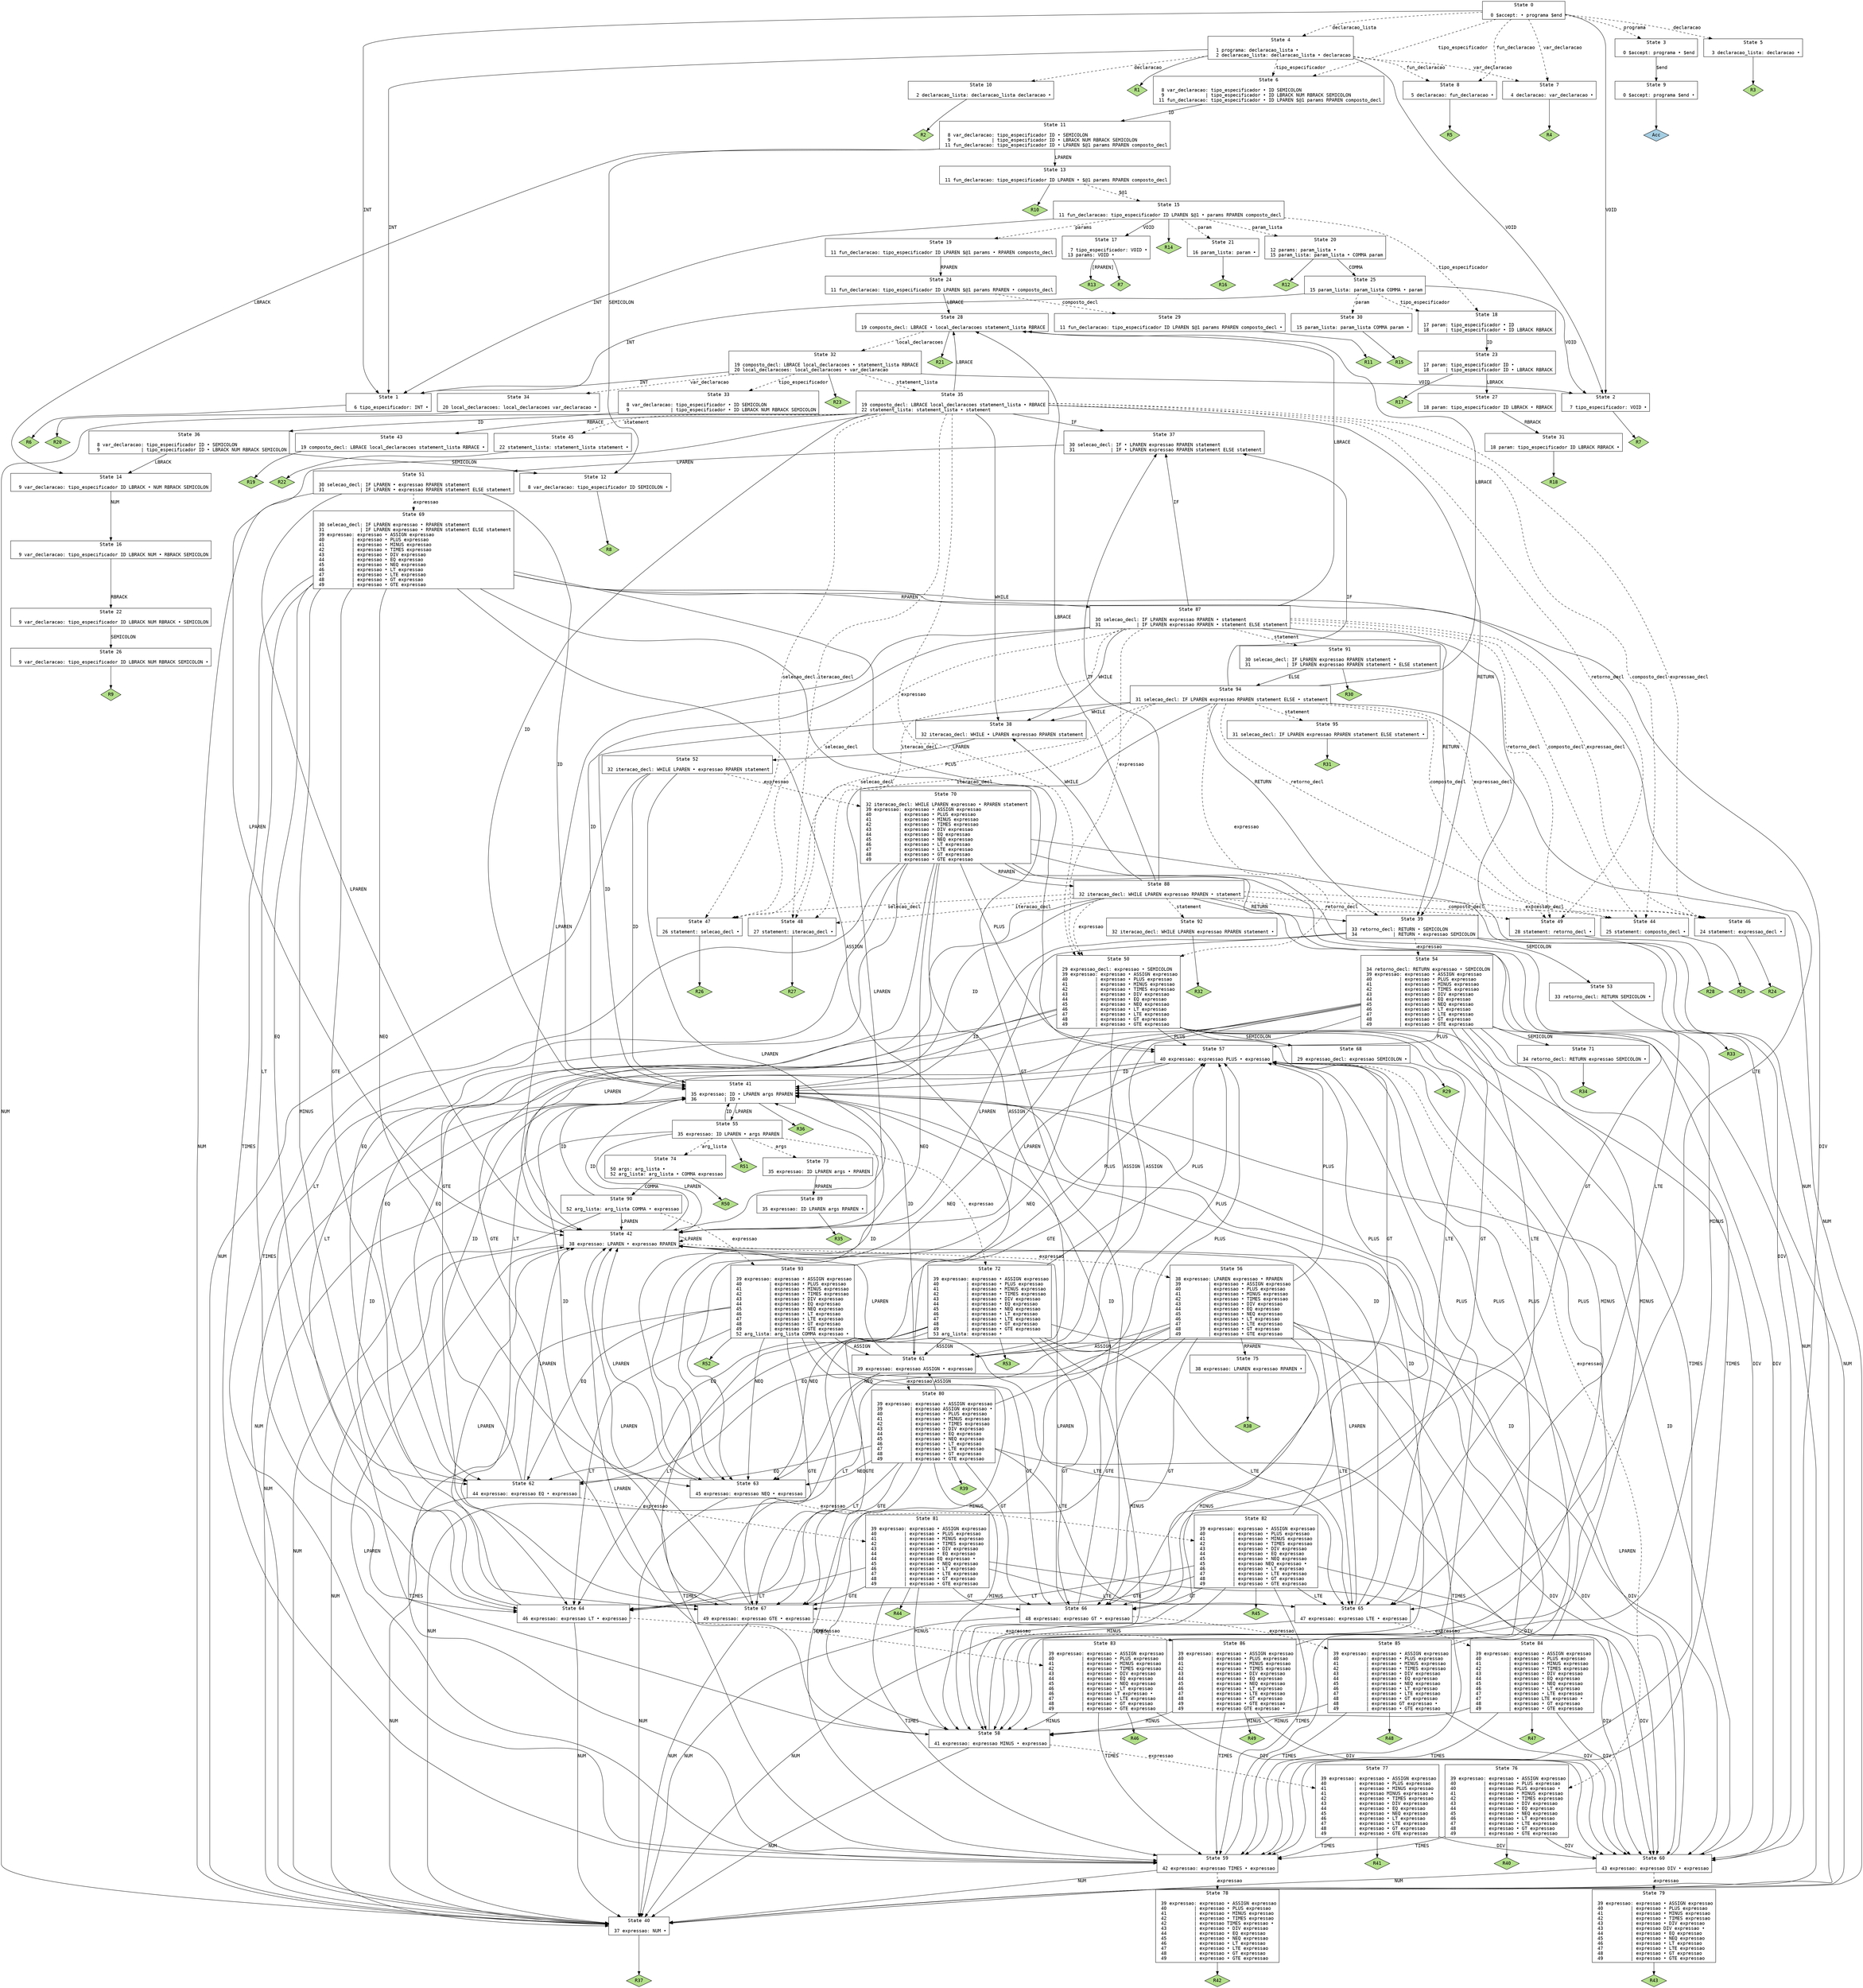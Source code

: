 // Generated by GNU Bison 3.8.2.
// Report bugs to <bug-bison@gnu.org>.
// Home page: <https://www.gnu.org/software/bison/>.

digraph "parser/parser.y"
{
  node [fontname = courier, shape = box, colorscheme = paired6]
  edge [fontname = courier]

  0 [label="State 0\n\l  0 $accept: • programa $end\l"]
  0 -> 1 [style=solid label="INT"]
  0 -> 2 [style=solid label="VOID"]
  0 -> 3 [style=dashed label="programa"]
  0 -> 4 [style=dashed label="declaracao_lista"]
  0 -> 5 [style=dashed label="declaracao"]
  0 -> 6 [style=dashed label="tipo_especificador"]
  0 -> 7 [style=dashed label="var_declaracao"]
  0 -> 8 [style=dashed label="fun_declaracao"]
  1 [label="State 1\n\l  6 tipo_especificador: INT •\l"]
  1 -> "1R6" [style=solid]
 "1R6" [label="R6", fillcolor=3, shape=diamond, style=filled]
  2 [label="State 2\n\l  7 tipo_especificador: VOID •\l"]
  2 -> "2R7" [style=solid]
 "2R7" [label="R7", fillcolor=3, shape=diamond, style=filled]
  3 [label="State 3\n\l  0 $accept: programa • $end\l"]
  3 -> 9 [style=solid label="$end"]
  4 [label="State 4\n\l  1 programa: declaracao_lista •\l  2 declaracao_lista: declaracao_lista • declaracao\l"]
  4 -> 1 [style=solid label="INT"]
  4 -> 2 [style=solid label="VOID"]
  4 -> 10 [style=dashed label="declaracao"]
  4 -> 6 [style=dashed label="tipo_especificador"]
  4 -> 7 [style=dashed label="var_declaracao"]
  4 -> 8 [style=dashed label="fun_declaracao"]
  4 -> "4R1" [style=solid]
 "4R1" [label="R1", fillcolor=3, shape=diamond, style=filled]
  5 [label="State 5\n\l  3 declaracao_lista: declaracao •\l"]
  5 -> "5R3" [style=solid]
 "5R3" [label="R3", fillcolor=3, shape=diamond, style=filled]
  6 [label="State 6\n\l  8 var_declaracao: tipo_especificador • ID SEMICOLON\l  9               | tipo_especificador • ID LBRACK NUM RBRACK SEMICOLON\l 11 fun_declaracao: tipo_especificador • ID LPAREN $@1 params RPAREN composto_decl\l"]
  6 -> 11 [style=solid label="ID"]
  7 [label="State 7\n\l  4 declaracao: var_declaracao •\l"]
  7 -> "7R4" [style=solid]
 "7R4" [label="R4", fillcolor=3, shape=diamond, style=filled]
  8 [label="State 8\n\l  5 declaracao: fun_declaracao •\l"]
  8 -> "8R5" [style=solid]
 "8R5" [label="R5", fillcolor=3, shape=diamond, style=filled]
  9 [label="State 9\n\l  0 $accept: programa $end •\l"]
  9 -> "9R0" [style=solid]
 "9R0" [label="Acc", fillcolor=1, shape=diamond, style=filled]
  10 [label="State 10\n\l  2 declaracao_lista: declaracao_lista declaracao •\l"]
  10 -> "10R2" [style=solid]
 "10R2" [label="R2", fillcolor=3, shape=diamond, style=filled]
  11 [label="State 11\n\l  8 var_declaracao: tipo_especificador ID • SEMICOLON\l  9               | tipo_especificador ID • LBRACK NUM RBRACK SEMICOLON\l 11 fun_declaracao: tipo_especificador ID • LPAREN $@1 params RPAREN composto_decl\l"]
  11 -> 12 [style=solid label="SEMICOLON"]
  11 -> 13 [style=solid label="LPAREN"]
  11 -> 14 [style=solid label="LBRACK"]
  12 [label="State 12\n\l  8 var_declaracao: tipo_especificador ID SEMICOLON •\l"]
  12 -> "12R8" [style=solid]
 "12R8" [label="R8", fillcolor=3, shape=diamond, style=filled]
  13 [label="State 13\n\l 11 fun_declaracao: tipo_especificador ID LPAREN • $@1 params RPAREN composto_decl\l"]
  13 -> 15 [style=dashed label="$@1"]
  13 -> "13R10" [style=solid]
 "13R10" [label="R10", fillcolor=3, shape=diamond, style=filled]
  14 [label="State 14\n\l  9 var_declaracao: tipo_especificador ID LBRACK • NUM RBRACK SEMICOLON\l"]
  14 -> 16 [style=solid label="NUM"]
  15 [label="State 15\n\l 11 fun_declaracao: tipo_especificador ID LPAREN $@1 • params RPAREN composto_decl\l"]
  15 -> 1 [style=solid label="INT"]
  15 -> 17 [style=solid label="VOID"]
  15 -> 18 [style=dashed label="tipo_especificador"]
  15 -> 19 [style=dashed label="params"]
  15 -> 20 [style=dashed label="param_lista"]
  15 -> 21 [style=dashed label="param"]
  15 -> "15R14" [style=solid]
 "15R14" [label="R14", fillcolor=3, shape=diamond, style=filled]
  16 [label="State 16\n\l  9 var_declaracao: tipo_especificador ID LBRACK NUM • RBRACK SEMICOLON\l"]
  16 -> 22 [style=solid label="RBRACK"]
  17 [label="State 17\n\l  7 tipo_especificador: VOID •\l 13 params: VOID •\l"]
  17 -> "17R7" [style=solid]
 "17R7" [label="R7", fillcolor=3, shape=diamond, style=filled]
  17 -> "17R13" [label="[RPAREN]", style=solid]
 "17R13" [label="R13", fillcolor=3, shape=diamond, style=filled]
  18 [label="State 18\n\l 17 param: tipo_especificador • ID\l 18      | tipo_especificador • ID LBRACK RBRACK\l"]
  18 -> 23 [style=solid label="ID"]
  19 [label="State 19\n\l 11 fun_declaracao: tipo_especificador ID LPAREN $@1 params • RPAREN composto_decl\l"]
  19 -> 24 [style=solid label="RPAREN"]
  20 [label="State 20\n\l 12 params: param_lista •\l 15 param_lista: param_lista • COMMA param\l"]
  20 -> 25 [style=solid label="COMMA"]
  20 -> "20R12" [style=solid]
 "20R12" [label="R12", fillcolor=3, shape=diamond, style=filled]
  21 [label="State 21\n\l 16 param_lista: param •\l"]
  21 -> "21R16" [style=solid]
 "21R16" [label="R16", fillcolor=3, shape=diamond, style=filled]
  22 [label="State 22\n\l  9 var_declaracao: tipo_especificador ID LBRACK NUM RBRACK • SEMICOLON\l"]
  22 -> 26 [style=solid label="SEMICOLON"]
  23 [label="State 23\n\l 17 param: tipo_especificador ID •\l 18      | tipo_especificador ID • LBRACK RBRACK\l"]
  23 -> 27 [style=solid label="LBRACK"]
  23 -> "23R17" [style=solid]
 "23R17" [label="R17", fillcolor=3, shape=diamond, style=filled]
  24 [label="State 24\n\l 11 fun_declaracao: tipo_especificador ID LPAREN $@1 params RPAREN • composto_decl\l"]
  24 -> 28 [style=solid label="LBRACE"]
  24 -> 29 [style=dashed label="composto_decl"]
  25 [label="State 25\n\l 15 param_lista: param_lista COMMA • param\l"]
  25 -> 1 [style=solid label="INT"]
  25 -> 2 [style=solid label="VOID"]
  25 -> 18 [style=dashed label="tipo_especificador"]
  25 -> 30 [style=dashed label="param"]
  26 [label="State 26\n\l  9 var_declaracao: tipo_especificador ID LBRACK NUM RBRACK SEMICOLON •\l"]
  26 -> "26R9" [style=solid]
 "26R9" [label="R9", fillcolor=3, shape=diamond, style=filled]
  27 [label="State 27\n\l 18 param: tipo_especificador ID LBRACK • RBRACK\l"]
  27 -> 31 [style=solid label="RBRACK"]
  28 [label="State 28\n\l 19 composto_decl: LBRACE • local_declaracoes statement_lista RBRACE\l"]
  28 -> 32 [style=dashed label="local_declaracoes"]
  28 -> "28R21" [style=solid]
 "28R21" [label="R21", fillcolor=3, shape=diamond, style=filled]
  29 [label="State 29\n\l 11 fun_declaracao: tipo_especificador ID LPAREN $@1 params RPAREN composto_decl •\l"]
  29 -> "29R11" [style=solid]
 "29R11" [label="R11", fillcolor=3, shape=diamond, style=filled]
  30 [label="State 30\n\l 15 param_lista: param_lista COMMA param •\l"]
  30 -> "30R15" [style=solid]
 "30R15" [label="R15", fillcolor=3, shape=diamond, style=filled]
  31 [label="State 31\n\l 18 param: tipo_especificador ID LBRACK RBRACK •\l"]
  31 -> "31R18" [style=solid]
 "31R18" [label="R18", fillcolor=3, shape=diamond, style=filled]
  32 [label="State 32\n\l 19 composto_decl: LBRACE local_declaracoes • statement_lista RBRACE\l 20 local_declaracoes: local_declaracoes • var_declaracao\l"]
  32 -> 1 [style=solid label="INT"]
  32 -> 2 [style=solid label="VOID"]
  32 -> 33 [style=dashed label="tipo_especificador"]
  32 -> 34 [style=dashed label="var_declaracao"]
  32 -> 35 [style=dashed label="statement_lista"]
  32 -> "32R23" [style=solid]
 "32R23" [label="R23", fillcolor=3, shape=diamond, style=filled]
  33 [label="State 33\n\l  8 var_declaracao: tipo_especificador • ID SEMICOLON\l  9               | tipo_especificador • ID LBRACK NUM RBRACK SEMICOLON\l"]
  33 -> 36 [style=solid label="ID"]
  34 [label="State 34\n\l 20 local_declaracoes: local_declaracoes var_declaracao •\l"]
  34 -> "34R20" [style=solid]
 "34R20" [label="R20", fillcolor=3, shape=diamond, style=filled]
  35 [label="State 35\n\l 19 composto_decl: LBRACE local_declaracoes statement_lista • RBRACE\l 22 statement_lista: statement_lista • statement\l"]
  35 -> 37 [style=solid label="IF"]
  35 -> 38 [style=solid label="WHILE"]
  35 -> 39 [style=solid label="RETURN"]
  35 -> 40 [style=solid label="NUM"]
  35 -> 41 [style=solid label="ID"]
  35 -> 42 [style=solid label="LPAREN"]
  35 -> 28 [style=solid label="LBRACE"]
  35 -> 43 [style=solid label="RBRACE"]
  35 -> 44 [style=dashed label="composto_decl"]
  35 -> 45 [style=dashed label="statement"]
  35 -> 46 [style=dashed label="expressao_decl"]
  35 -> 47 [style=dashed label="selecao_decl"]
  35 -> 48 [style=dashed label="iteracao_decl"]
  35 -> 49 [style=dashed label="retorno_decl"]
  35 -> 50 [style=dashed label="expressao"]
  36 [label="State 36\n\l  8 var_declaracao: tipo_especificador ID • SEMICOLON\l  9               | tipo_especificador ID • LBRACK NUM RBRACK SEMICOLON\l"]
  36 -> 12 [style=solid label="SEMICOLON"]
  36 -> 14 [style=solid label="LBRACK"]
  37 [label="State 37\n\l 30 selecao_decl: IF • LPAREN expressao RPAREN statement\l 31             | IF • LPAREN expressao RPAREN statement ELSE statement\l"]
  37 -> 51 [style=solid label="LPAREN"]
  38 [label="State 38\n\l 32 iteracao_decl: WHILE • LPAREN expressao RPAREN statement\l"]
  38 -> 52 [style=solid label="LPAREN"]
  39 [label="State 39\n\l 33 retorno_decl: RETURN • SEMICOLON\l 34             | RETURN • expressao SEMICOLON\l"]
  39 -> 40 [style=solid label="NUM"]
  39 -> 41 [style=solid label="ID"]
  39 -> 53 [style=solid label="SEMICOLON"]
  39 -> 42 [style=solid label="LPAREN"]
  39 -> 54 [style=dashed label="expressao"]
  40 [label="State 40\n\l 37 expressao: NUM •\l"]
  40 -> "40R37" [style=solid]
 "40R37" [label="R37", fillcolor=3, shape=diamond, style=filled]
  41 [label="State 41\n\l 35 expressao: ID • LPAREN args RPAREN\l 36          | ID •\l"]
  41 -> 55 [style=solid label="LPAREN"]
  41 -> "41R36" [style=solid]
 "41R36" [label="R36", fillcolor=3, shape=diamond, style=filled]
  42 [label="State 42\n\l 38 expressao: LPAREN • expressao RPAREN\l"]
  42 -> 40 [style=solid label="NUM"]
  42 -> 41 [style=solid label="ID"]
  42 -> 42 [style=solid label="LPAREN"]
  42 -> 56 [style=dashed label="expressao"]
  43 [label="State 43\n\l 19 composto_decl: LBRACE local_declaracoes statement_lista RBRACE •\l"]
  43 -> "43R19" [style=solid]
 "43R19" [label="R19", fillcolor=3, shape=diamond, style=filled]
  44 [label="State 44\n\l 25 statement: composto_decl •\l"]
  44 -> "44R25" [style=solid]
 "44R25" [label="R25", fillcolor=3, shape=diamond, style=filled]
  45 [label="State 45\n\l 22 statement_lista: statement_lista statement •\l"]
  45 -> "45R22" [style=solid]
 "45R22" [label="R22", fillcolor=3, shape=diamond, style=filled]
  46 [label="State 46\n\l 24 statement: expressao_decl •\l"]
  46 -> "46R24" [style=solid]
 "46R24" [label="R24", fillcolor=3, shape=diamond, style=filled]
  47 [label="State 47\n\l 26 statement: selecao_decl •\l"]
  47 -> "47R26" [style=solid]
 "47R26" [label="R26", fillcolor=3, shape=diamond, style=filled]
  48 [label="State 48\n\l 27 statement: iteracao_decl •\l"]
  48 -> "48R27" [style=solid]
 "48R27" [label="R27", fillcolor=3, shape=diamond, style=filled]
  49 [label="State 49\n\l 28 statement: retorno_decl •\l"]
  49 -> "49R28" [style=solid]
 "49R28" [label="R28", fillcolor=3, shape=diamond, style=filled]
  50 [label="State 50\n\l 29 expressao_decl: expressao • SEMICOLON\l 39 expressao: expressao • ASSIGN expressao\l 40          | expressao • PLUS expressao\l 41          | expressao • MINUS expressao\l 42          | expressao • TIMES expressao\l 43          | expressao • DIV expressao\l 44          | expressao • EQ expressao\l 45          | expressao • NEQ expressao\l 46          | expressao • LT expressao\l 47          | expressao • LTE expressao\l 48          | expressao • GT expressao\l 49          | expressao • GTE expressao\l"]
  50 -> 57 [style=solid label="PLUS"]
  50 -> 58 [style=solid label="MINUS"]
  50 -> 59 [style=solid label="TIMES"]
  50 -> 60 [style=solid label="DIV"]
  50 -> 61 [style=solid label="ASSIGN"]
  50 -> 62 [style=solid label="EQ"]
  50 -> 63 [style=solid label="NEQ"]
  50 -> 64 [style=solid label="LT"]
  50 -> 65 [style=solid label="LTE"]
  50 -> 66 [style=solid label="GT"]
  50 -> 67 [style=solid label="GTE"]
  50 -> 68 [style=solid label="SEMICOLON"]
  51 [label="State 51\n\l 30 selecao_decl: IF LPAREN • expressao RPAREN statement\l 31             | IF LPAREN • expressao RPAREN statement ELSE statement\l"]
  51 -> 40 [style=solid label="NUM"]
  51 -> 41 [style=solid label="ID"]
  51 -> 42 [style=solid label="LPAREN"]
  51 -> 69 [style=dashed label="expressao"]
  52 [label="State 52\n\l 32 iteracao_decl: WHILE LPAREN • expressao RPAREN statement\l"]
  52 -> 40 [style=solid label="NUM"]
  52 -> 41 [style=solid label="ID"]
  52 -> 42 [style=solid label="LPAREN"]
  52 -> 70 [style=dashed label="expressao"]
  53 [label="State 53\n\l 33 retorno_decl: RETURN SEMICOLON •\l"]
  53 -> "53R33" [style=solid]
 "53R33" [label="R33", fillcolor=3, shape=diamond, style=filled]
  54 [label="State 54\n\l 34 retorno_decl: RETURN expressao • SEMICOLON\l 39 expressao: expressao • ASSIGN expressao\l 40          | expressao • PLUS expressao\l 41          | expressao • MINUS expressao\l 42          | expressao • TIMES expressao\l 43          | expressao • DIV expressao\l 44          | expressao • EQ expressao\l 45          | expressao • NEQ expressao\l 46          | expressao • LT expressao\l 47          | expressao • LTE expressao\l 48          | expressao • GT expressao\l 49          | expressao • GTE expressao\l"]
  54 -> 57 [style=solid label="PLUS"]
  54 -> 58 [style=solid label="MINUS"]
  54 -> 59 [style=solid label="TIMES"]
  54 -> 60 [style=solid label="DIV"]
  54 -> 61 [style=solid label="ASSIGN"]
  54 -> 62 [style=solid label="EQ"]
  54 -> 63 [style=solid label="NEQ"]
  54 -> 64 [style=solid label="LT"]
  54 -> 65 [style=solid label="LTE"]
  54 -> 66 [style=solid label="GT"]
  54 -> 67 [style=solid label="GTE"]
  54 -> 71 [style=solid label="SEMICOLON"]
  55 [label="State 55\n\l 35 expressao: ID LPAREN • args RPAREN\l"]
  55 -> 40 [style=solid label="NUM"]
  55 -> 41 [style=solid label="ID"]
  55 -> 42 [style=solid label="LPAREN"]
  55 -> 72 [style=dashed label="expressao"]
  55 -> 73 [style=dashed label="args"]
  55 -> 74 [style=dashed label="arg_lista"]
  55 -> "55R51" [style=solid]
 "55R51" [label="R51", fillcolor=3, shape=diamond, style=filled]
  56 [label="State 56\n\l 38 expressao: LPAREN expressao • RPAREN\l 39          | expressao • ASSIGN expressao\l 40          | expressao • PLUS expressao\l 41          | expressao • MINUS expressao\l 42          | expressao • TIMES expressao\l 43          | expressao • DIV expressao\l 44          | expressao • EQ expressao\l 45          | expressao • NEQ expressao\l 46          | expressao • LT expressao\l 47          | expressao • LTE expressao\l 48          | expressao • GT expressao\l 49          | expressao • GTE expressao\l"]
  56 -> 57 [style=solid label="PLUS"]
  56 -> 58 [style=solid label="MINUS"]
  56 -> 59 [style=solid label="TIMES"]
  56 -> 60 [style=solid label="DIV"]
  56 -> 61 [style=solid label="ASSIGN"]
  56 -> 62 [style=solid label="EQ"]
  56 -> 63 [style=solid label="NEQ"]
  56 -> 64 [style=solid label="LT"]
  56 -> 65 [style=solid label="LTE"]
  56 -> 66 [style=solid label="GT"]
  56 -> 67 [style=solid label="GTE"]
  56 -> 75 [style=solid label="RPAREN"]
  57 [label="State 57\n\l 40 expressao: expressao PLUS • expressao\l"]
  57 -> 40 [style=solid label="NUM"]
  57 -> 41 [style=solid label="ID"]
  57 -> 42 [style=solid label="LPAREN"]
  57 -> 76 [style=dashed label="expressao"]
  58 [label="State 58\n\l 41 expressao: expressao MINUS • expressao\l"]
  58 -> 40 [style=solid label="NUM"]
  58 -> 41 [style=solid label="ID"]
  58 -> 42 [style=solid label="LPAREN"]
  58 -> 77 [style=dashed label="expressao"]
  59 [label="State 59\n\l 42 expressao: expressao TIMES • expressao\l"]
  59 -> 40 [style=solid label="NUM"]
  59 -> 41 [style=solid label="ID"]
  59 -> 42 [style=solid label="LPAREN"]
  59 -> 78 [style=dashed label="expressao"]
  60 [label="State 60\n\l 43 expressao: expressao DIV • expressao\l"]
  60 -> 40 [style=solid label="NUM"]
  60 -> 41 [style=solid label="ID"]
  60 -> 42 [style=solid label="LPAREN"]
  60 -> 79 [style=dashed label="expressao"]
  61 [label="State 61\n\l 39 expressao: expressao ASSIGN • expressao\l"]
  61 -> 40 [style=solid label="NUM"]
  61 -> 41 [style=solid label="ID"]
  61 -> 42 [style=solid label="LPAREN"]
  61 -> 80 [style=dashed label="expressao"]
  62 [label="State 62\n\l 44 expressao: expressao EQ • expressao\l"]
  62 -> 40 [style=solid label="NUM"]
  62 -> 41 [style=solid label="ID"]
  62 -> 42 [style=solid label="LPAREN"]
  62 -> 81 [style=dashed label="expressao"]
  63 [label="State 63\n\l 45 expressao: expressao NEQ • expressao\l"]
  63 -> 40 [style=solid label="NUM"]
  63 -> 41 [style=solid label="ID"]
  63 -> 42 [style=solid label="LPAREN"]
  63 -> 82 [style=dashed label="expressao"]
  64 [label="State 64\n\l 46 expressao: expressao LT • expressao\l"]
  64 -> 40 [style=solid label="NUM"]
  64 -> 41 [style=solid label="ID"]
  64 -> 42 [style=solid label="LPAREN"]
  64 -> 83 [style=dashed label="expressao"]
  65 [label="State 65\n\l 47 expressao: expressao LTE • expressao\l"]
  65 -> 40 [style=solid label="NUM"]
  65 -> 41 [style=solid label="ID"]
  65 -> 42 [style=solid label="LPAREN"]
  65 -> 84 [style=dashed label="expressao"]
  66 [label="State 66\n\l 48 expressao: expressao GT • expressao\l"]
  66 -> 40 [style=solid label="NUM"]
  66 -> 41 [style=solid label="ID"]
  66 -> 42 [style=solid label="LPAREN"]
  66 -> 85 [style=dashed label="expressao"]
  67 [label="State 67\n\l 49 expressao: expressao GTE • expressao\l"]
  67 -> 40 [style=solid label="NUM"]
  67 -> 41 [style=solid label="ID"]
  67 -> 42 [style=solid label="LPAREN"]
  67 -> 86 [style=dashed label="expressao"]
  68 [label="State 68\n\l 29 expressao_decl: expressao SEMICOLON •\l"]
  68 -> "68R29" [style=solid]
 "68R29" [label="R29", fillcolor=3, shape=diamond, style=filled]
  69 [label="State 69\n\l 30 selecao_decl: IF LPAREN expressao • RPAREN statement\l 31             | IF LPAREN expressao • RPAREN statement ELSE statement\l 39 expressao: expressao • ASSIGN expressao\l 40          | expressao • PLUS expressao\l 41          | expressao • MINUS expressao\l 42          | expressao • TIMES expressao\l 43          | expressao • DIV expressao\l 44          | expressao • EQ expressao\l 45          | expressao • NEQ expressao\l 46          | expressao • LT expressao\l 47          | expressao • LTE expressao\l 48          | expressao • GT expressao\l 49          | expressao • GTE expressao\l"]
  69 -> 57 [style=solid label="PLUS"]
  69 -> 58 [style=solid label="MINUS"]
  69 -> 59 [style=solid label="TIMES"]
  69 -> 60 [style=solid label="DIV"]
  69 -> 61 [style=solid label="ASSIGN"]
  69 -> 62 [style=solid label="EQ"]
  69 -> 63 [style=solid label="NEQ"]
  69 -> 64 [style=solid label="LT"]
  69 -> 65 [style=solid label="LTE"]
  69 -> 66 [style=solid label="GT"]
  69 -> 67 [style=solid label="GTE"]
  69 -> 87 [style=solid label="RPAREN"]
  70 [label="State 70\n\l 32 iteracao_decl: WHILE LPAREN expressao • RPAREN statement\l 39 expressao: expressao • ASSIGN expressao\l 40          | expressao • PLUS expressao\l 41          | expressao • MINUS expressao\l 42          | expressao • TIMES expressao\l 43          | expressao • DIV expressao\l 44          | expressao • EQ expressao\l 45          | expressao • NEQ expressao\l 46          | expressao • LT expressao\l 47          | expressao • LTE expressao\l 48          | expressao • GT expressao\l 49          | expressao • GTE expressao\l"]
  70 -> 57 [style=solid label="PLUS"]
  70 -> 58 [style=solid label="MINUS"]
  70 -> 59 [style=solid label="TIMES"]
  70 -> 60 [style=solid label="DIV"]
  70 -> 61 [style=solid label="ASSIGN"]
  70 -> 62 [style=solid label="EQ"]
  70 -> 63 [style=solid label="NEQ"]
  70 -> 64 [style=solid label="LT"]
  70 -> 65 [style=solid label="LTE"]
  70 -> 66 [style=solid label="GT"]
  70 -> 67 [style=solid label="GTE"]
  70 -> 88 [style=solid label="RPAREN"]
  71 [label="State 71\n\l 34 retorno_decl: RETURN expressao SEMICOLON •\l"]
  71 -> "71R34" [style=solid]
 "71R34" [label="R34", fillcolor=3, shape=diamond, style=filled]
  72 [label="State 72\n\l 39 expressao: expressao • ASSIGN expressao\l 40          | expressao • PLUS expressao\l 41          | expressao • MINUS expressao\l 42          | expressao • TIMES expressao\l 43          | expressao • DIV expressao\l 44          | expressao • EQ expressao\l 45          | expressao • NEQ expressao\l 46          | expressao • LT expressao\l 47          | expressao • LTE expressao\l 48          | expressao • GT expressao\l 49          | expressao • GTE expressao\l 53 arg_lista: expressao •\l"]
  72 -> 57 [style=solid label="PLUS"]
  72 -> 58 [style=solid label="MINUS"]
  72 -> 59 [style=solid label="TIMES"]
  72 -> 60 [style=solid label="DIV"]
  72 -> 61 [style=solid label="ASSIGN"]
  72 -> 62 [style=solid label="EQ"]
  72 -> 63 [style=solid label="NEQ"]
  72 -> 64 [style=solid label="LT"]
  72 -> 65 [style=solid label="LTE"]
  72 -> 66 [style=solid label="GT"]
  72 -> 67 [style=solid label="GTE"]
  72 -> "72R53" [style=solid]
 "72R53" [label="R53", fillcolor=3, shape=diamond, style=filled]
  73 [label="State 73\n\l 35 expressao: ID LPAREN args • RPAREN\l"]
  73 -> 89 [style=solid label="RPAREN"]
  74 [label="State 74\n\l 50 args: arg_lista •\l 52 arg_lista: arg_lista • COMMA expressao\l"]
  74 -> 90 [style=solid label="COMMA"]
  74 -> "74R50" [style=solid]
 "74R50" [label="R50", fillcolor=3, shape=diamond, style=filled]
  75 [label="State 75\n\l 38 expressao: LPAREN expressao RPAREN •\l"]
  75 -> "75R38" [style=solid]
 "75R38" [label="R38", fillcolor=3, shape=diamond, style=filled]
  76 [label="State 76\n\l 39 expressao: expressao • ASSIGN expressao\l 40          | expressao • PLUS expressao\l 40          | expressao PLUS expressao •\l 41          | expressao • MINUS expressao\l 42          | expressao • TIMES expressao\l 43          | expressao • DIV expressao\l 44          | expressao • EQ expressao\l 45          | expressao • NEQ expressao\l 46          | expressao • LT expressao\l 47          | expressao • LTE expressao\l 48          | expressao • GT expressao\l 49          | expressao • GTE expressao\l"]
  76 -> 59 [style=solid label="TIMES"]
  76 -> 60 [style=solid label="DIV"]
  76 -> "76R40" [style=solid]
 "76R40" [label="R40", fillcolor=3, shape=diamond, style=filled]
  77 [label="State 77\n\l 39 expressao: expressao • ASSIGN expressao\l 40          | expressao • PLUS expressao\l 41          | expressao • MINUS expressao\l 41          | expressao MINUS expressao •\l 42          | expressao • TIMES expressao\l 43          | expressao • DIV expressao\l 44          | expressao • EQ expressao\l 45          | expressao • NEQ expressao\l 46          | expressao • LT expressao\l 47          | expressao • LTE expressao\l 48          | expressao • GT expressao\l 49          | expressao • GTE expressao\l"]
  77 -> 59 [style=solid label="TIMES"]
  77 -> 60 [style=solid label="DIV"]
  77 -> "77R41" [style=solid]
 "77R41" [label="R41", fillcolor=3, shape=diamond, style=filled]
  78 [label="State 78\n\l 39 expressao: expressao • ASSIGN expressao\l 40          | expressao • PLUS expressao\l 41          | expressao • MINUS expressao\l 42          | expressao • TIMES expressao\l 42          | expressao TIMES expressao •\l 43          | expressao • DIV expressao\l 44          | expressao • EQ expressao\l 45          | expressao • NEQ expressao\l 46          | expressao • LT expressao\l 47          | expressao • LTE expressao\l 48          | expressao • GT expressao\l 49          | expressao • GTE expressao\l"]
  78 -> "78R42" [style=solid]
 "78R42" [label="R42", fillcolor=3, shape=diamond, style=filled]
  79 [label="State 79\n\l 39 expressao: expressao • ASSIGN expressao\l 40          | expressao • PLUS expressao\l 41          | expressao • MINUS expressao\l 42          | expressao • TIMES expressao\l 43          | expressao • DIV expressao\l 43          | expressao DIV expressao •\l 44          | expressao • EQ expressao\l 45          | expressao • NEQ expressao\l 46          | expressao • LT expressao\l 47          | expressao • LTE expressao\l 48          | expressao • GT expressao\l 49          | expressao • GTE expressao\l"]
  79 -> "79R43" [style=solid]
 "79R43" [label="R43", fillcolor=3, shape=diamond, style=filled]
  80 [label="State 80\n\l 39 expressao: expressao • ASSIGN expressao\l 39          | expressao ASSIGN expressao •\l 40          | expressao • PLUS expressao\l 41          | expressao • MINUS expressao\l 42          | expressao • TIMES expressao\l 43          | expressao • DIV expressao\l 44          | expressao • EQ expressao\l 45          | expressao • NEQ expressao\l 46          | expressao • LT expressao\l 47          | expressao • LTE expressao\l 48          | expressao • GT expressao\l 49          | expressao • GTE expressao\l"]
  80 -> 57 [style=solid label="PLUS"]
  80 -> 58 [style=solid label="MINUS"]
  80 -> 59 [style=solid label="TIMES"]
  80 -> 60 [style=solid label="DIV"]
  80 -> 61 [style=solid label="ASSIGN"]
  80 -> 62 [style=solid label="EQ"]
  80 -> 63 [style=solid label="NEQ"]
  80 -> 64 [style=solid label="LT"]
  80 -> 65 [style=solid label="LTE"]
  80 -> 66 [style=solid label="GT"]
  80 -> 67 [style=solid label="GTE"]
  80 -> "80R39" [style=solid]
 "80R39" [label="R39", fillcolor=3, shape=diamond, style=filled]
  81 [label="State 81\n\l 39 expressao: expressao • ASSIGN expressao\l 40          | expressao • PLUS expressao\l 41          | expressao • MINUS expressao\l 42          | expressao • TIMES expressao\l 43          | expressao • DIV expressao\l 44          | expressao • EQ expressao\l 44          | expressao EQ expressao •\l 45          | expressao • NEQ expressao\l 46          | expressao • LT expressao\l 47          | expressao • LTE expressao\l 48          | expressao • GT expressao\l 49          | expressao • GTE expressao\l"]
  81 -> 57 [style=solid label="PLUS"]
  81 -> 58 [style=solid label="MINUS"]
  81 -> 59 [style=solid label="TIMES"]
  81 -> 60 [style=solid label="DIV"]
  81 -> 64 [style=solid label="LT"]
  81 -> 65 [style=solid label="LTE"]
  81 -> 66 [style=solid label="GT"]
  81 -> 67 [style=solid label="GTE"]
  81 -> "81R44" [style=solid]
 "81R44" [label="R44", fillcolor=3, shape=diamond, style=filled]
  82 [label="State 82\n\l 39 expressao: expressao • ASSIGN expressao\l 40          | expressao • PLUS expressao\l 41          | expressao • MINUS expressao\l 42          | expressao • TIMES expressao\l 43          | expressao • DIV expressao\l 44          | expressao • EQ expressao\l 45          | expressao • NEQ expressao\l 45          | expressao NEQ expressao •\l 46          | expressao • LT expressao\l 47          | expressao • LTE expressao\l 48          | expressao • GT expressao\l 49          | expressao • GTE expressao\l"]
  82 -> 57 [style=solid label="PLUS"]
  82 -> 58 [style=solid label="MINUS"]
  82 -> 59 [style=solid label="TIMES"]
  82 -> 60 [style=solid label="DIV"]
  82 -> 64 [style=solid label="LT"]
  82 -> 65 [style=solid label="LTE"]
  82 -> 66 [style=solid label="GT"]
  82 -> 67 [style=solid label="GTE"]
  82 -> "82R45" [style=solid]
 "82R45" [label="R45", fillcolor=3, shape=diamond, style=filled]
  83 [label="State 83\n\l 39 expressao: expressao • ASSIGN expressao\l 40          | expressao • PLUS expressao\l 41          | expressao • MINUS expressao\l 42          | expressao • TIMES expressao\l 43          | expressao • DIV expressao\l 44          | expressao • EQ expressao\l 45          | expressao • NEQ expressao\l 46          | expressao • LT expressao\l 46          | expressao LT expressao •\l 47          | expressao • LTE expressao\l 48          | expressao • GT expressao\l 49          | expressao • GTE expressao\l"]
  83 -> 57 [style=solid label="PLUS"]
  83 -> 58 [style=solid label="MINUS"]
  83 -> 59 [style=solid label="TIMES"]
  83 -> 60 [style=solid label="DIV"]
  83 -> "83R46" [style=solid]
 "83R46" [label="R46", fillcolor=3, shape=diamond, style=filled]
  84 [label="State 84\n\l 39 expressao: expressao • ASSIGN expressao\l 40          | expressao • PLUS expressao\l 41          | expressao • MINUS expressao\l 42          | expressao • TIMES expressao\l 43          | expressao • DIV expressao\l 44          | expressao • EQ expressao\l 45          | expressao • NEQ expressao\l 46          | expressao • LT expressao\l 47          | expressao • LTE expressao\l 47          | expressao LTE expressao •\l 48          | expressao • GT expressao\l 49          | expressao • GTE expressao\l"]
  84 -> 57 [style=solid label="PLUS"]
  84 -> 58 [style=solid label="MINUS"]
  84 -> 59 [style=solid label="TIMES"]
  84 -> 60 [style=solid label="DIV"]
  84 -> "84R47" [style=solid]
 "84R47" [label="R47", fillcolor=3, shape=diamond, style=filled]
  85 [label="State 85\n\l 39 expressao: expressao • ASSIGN expressao\l 40          | expressao • PLUS expressao\l 41          | expressao • MINUS expressao\l 42          | expressao • TIMES expressao\l 43          | expressao • DIV expressao\l 44          | expressao • EQ expressao\l 45          | expressao • NEQ expressao\l 46          | expressao • LT expressao\l 47          | expressao • LTE expressao\l 48          | expressao • GT expressao\l 48          | expressao GT expressao •\l 49          | expressao • GTE expressao\l"]
  85 -> 57 [style=solid label="PLUS"]
  85 -> 58 [style=solid label="MINUS"]
  85 -> 59 [style=solid label="TIMES"]
  85 -> 60 [style=solid label="DIV"]
  85 -> "85R48" [style=solid]
 "85R48" [label="R48", fillcolor=3, shape=diamond, style=filled]
  86 [label="State 86\n\l 39 expressao: expressao • ASSIGN expressao\l 40          | expressao • PLUS expressao\l 41          | expressao • MINUS expressao\l 42          | expressao • TIMES expressao\l 43          | expressao • DIV expressao\l 44          | expressao • EQ expressao\l 45          | expressao • NEQ expressao\l 46          | expressao • LT expressao\l 47          | expressao • LTE expressao\l 48          | expressao • GT expressao\l 49          | expressao • GTE expressao\l 49          | expressao GTE expressao •\l"]
  86 -> 57 [style=solid label="PLUS"]
  86 -> 58 [style=solid label="MINUS"]
  86 -> 59 [style=solid label="TIMES"]
  86 -> 60 [style=solid label="DIV"]
  86 -> "86R49" [style=solid]
 "86R49" [label="R49", fillcolor=3, shape=diamond, style=filled]
  87 [label="State 87\n\l 30 selecao_decl: IF LPAREN expressao RPAREN • statement\l 31             | IF LPAREN expressao RPAREN • statement ELSE statement\l"]
  87 -> 37 [style=solid label="IF"]
  87 -> 38 [style=solid label="WHILE"]
  87 -> 39 [style=solid label="RETURN"]
  87 -> 40 [style=solid label="NUM"]
  87 -> 41 [style=solid label="ID"]
  87 -> 42 [style=solid label="LPAREN"]
  87 -> 28 [style=solid label="LBRACE"]
  87 -> 44 [style=dashed label="composto_decl"]
  87 -> 91 [style=dashed label="statement"]
  87 -> 46 [style=dashed label="expressao_decl"]
  87 -> 47 [style=dashed label="selecao_decl"]
  87 -> 48 [style=dashed label="iteracao_decl"]
  87 -> 49 [style=dashed label="retorno_decl"]
  87 -> 50 [style=dashed label="expressao"]
  88 [label="State 88\n\l 32 iteracao_decl: WHILE LPAREN expressao RPAREN • statement\l"]
  88 -> 37 [style=solid label="IF"]
  88 -> 38 [style=solid label="WHILE"]
  88 -> 39 [style=solid label="RETURN"]
  88 -> 40 [style=solid label="NUM"]
  88 -> 41 [style=solid label="ID"]
  88 -> 42 [style=solid label="LPAREN"]
  88 -> 28 [style=solid label="LBRACE"]
  88 -> 44 [style=dashed label="composto_decl"]
  88 -> 92 [style=dashed label="statement"]
  88 -> 46 [style=dashed label="expressao_decl"]
  88 -> 47 [style=dashed label="selecao_decl"]
  88 -> 48 [style=dashed label="iteracao_decl"]
  88 -> 49 [style=dashed label="retorno_decl"]
  88 -> 50 [style=dashed label="expressao"]
  89 [label="State 89\n\l 35 expressao: ID LPAREN args RPAREN •\l"]
  89 -> "89R35" [style=solid]
 "89R35" [label="R35", fillcolor=3, shape=diamond, style=filled]
  90 [label="State 90\n\l 52 arg_lista: arg_lista COMMA • expressao\l"]
  90 -> 40 [style=solid label="NUM"]
  90 -> 41 [style=solid label="ID"]
  90 -> 42 [style=solid label="LPAREN"]
  90 -> 93 [style=dashed label="expressao"]
  91 [label="State 91\n\l 30 selecao_decl: IF LPAREN expressao RPAREN statement •\l 31             | IF LPAREN expressao RPAREN statement • ELSE statement\l"]
  91 -> 94 [style=solid label="ELSE"]
  91 -> "91R30" [style=solid]
 "91R30" [label="R30", fillcolor=3, shape=diamond, style=filled]
  92 [label="State 92\n\l 32 iteracao_decl: WHILE LPAREN expressao RPAREN statement •\l"]
  92 -> "92R32" [style=solid]
 "92R32" [label="R32", fillcolor=3, shape=diamond, style=filled]
  93 [label="State 93\n\l 39 expressao: expressao • ASSIGN expressao\l 40          | expressao • PLUS expressao\l 41          | expressao • MINUS expressao\l 42          | expressao • TIMES expressao\l 43          | expressao • DIV expressao\l 44          | expressao • EQ expressao\l 45          | expressao • NEQ expressao\l 46          | expressao • LT expressao\l 47          | expressao • LTE expressao\l 48          | expressao • GT expressao\l 49          | expressao • GTE expressao\l 52 arg_lista: arg_lista COMMA expressao •\l"]
  93 -> 57 [style=solid label="PLUS"]
  93 -> 58 [style=solid label="MINUS"]
  93 -> 59 [style=solid label="TIMES"]
  93 -> 60 [style=solid label="DIV"]
  93 -> 61 [style=solid label="ASSIGN"]
  93 -> 62 [style=solid label="EQ"]
  93 -> 63 [style=solid label="NEQ"]
  93 -> 64 [style=solid label="LT"]
  93 -> 65 [style=solid label="LTE"]
  93 -> 66 [style=solid label="GT"]
  93 -> 67 [style=solid label="GTE"]
  93 -> "93R52" [style=solid]
 "93R52" [label="R52", fillcolor=3, shape=diamond, style=filled]
  94 [label="State 94\n\l 31 selecao_decl: IF LPAREN expressao RPAREN statement ELSE • statement\l"]
  94 -> 37 [style=solid label="IF"]
  94 -> 38 [style=solid label="WHILE"]
  94 -> 39 [style=solid label="RETURN"]
  94 -> 40 [style=solid label="NUM"]
  94 -> 41 [style=solid label="ID"]
  94 -> 42 [style=solid label="LPAREN"]
  94 -> 28 [style=solid label="LBRACE"]
  94 -> 44 [style=dashed label="composto_decl"]
  94 -> 95 [style=dashed label="statement"]
  94 -> 46 [style=dashed label="expressao_decl"]
  94 -> 47 [style=dashed label="selecao_decl"]
  94 -> 48 [style=dashed label="iteracao_decl"]
  94 -> 49 [style=dashed label="retorno_decl"]
  94 -> 50 [style=dashed label="expressao"]
  95 [label="State 95\n\l 31 selecao_decl: IF LPAREN expressao RPAREN statement ELSE statement •\l"]
  95 -> "95R31" [style=solid]
 "95R31" [label="R31", fillcolor=3, shape=diamond, style=filled]
}
